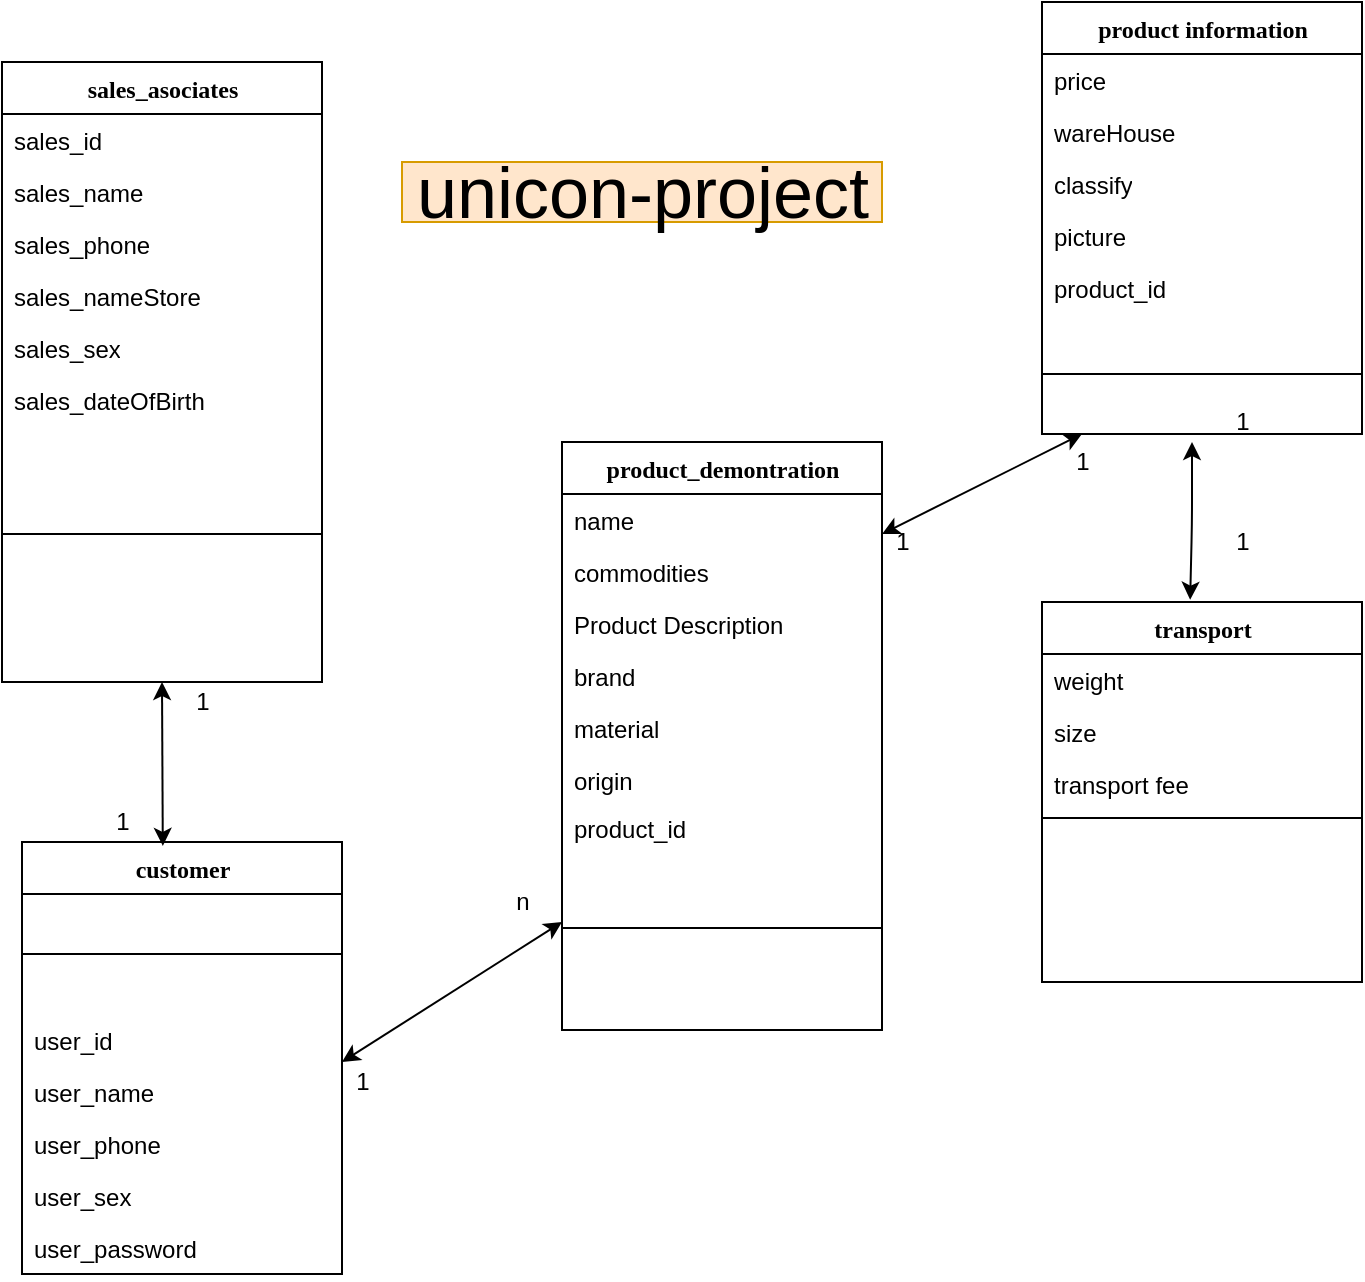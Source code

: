<mxfile version="13.10.1" type="github">
  <diagram name="Page-1" id="9f46799a-70d6-7492-0946-bef42562c5a5">
    <mxGraphModel dx="1038" dy="1435" grid="1" gridSize="10" guides="1" tooltips="1" connect="1" arrows="1" fold="1" page="1" pageScale="1" pageWidth="1100" pageHeight="850" background="#ffffff" math="0" shadow="0">
      <root>
        <mxCell id="0" />
        <mxCell id="1" parent="0" />
        <mxCell id="lLXj63jn0TfQNPXipLnm-31" value="" style="group" vertex="1" connectable="0" parent="1">
          <mxGeometry x="90" y="-110" width="680" height="636" as="geometry" />
        </mxCell>
        <mxCell id="lLXj63jn0TfQNPXipLnm-25" value="" style="group" vertex="1" connectable="0" parent="lLXj63jn0TfQNPXipLnm-31">
          <mxGeometry y="30" width="440" height="606" as="geometry" />
        </mxCell>
        <mxCell id="78961159f06e98e8-30" value="product_demontration" style="swimlane;html=1;fontStyle=1;align=center;verticalAlign=top;childLayout=stackLayout;horizontal=1;startSize=26;horizontalStack=0;resizeParent=1;resizeLast=0;collapsible=1;marginBottom=0;swimlaneFillColor=#ffffff;rounded=0;shadow=0;comic=0;labelBackgroundColor=none;strokeWidth=1;fillColor=none;fontFamily=Verdana;fontSize=12" parent="lLXj63jn0TfQNPXipLnm-25" vertex="1">
          <mxGeometry x="280" y="190" width="160" height="294" as="geometry">
            <mxRectangle x="330" y="-48" width="180" height="26" as="alternateBounds" />
          </mxGeometry>
        </mxCell>
        <mxCell id="lLXj63jn0TfQNPXipLnm-38" value="" style="group" vertex="1" connectable="0" parent="78961159f06e98e8-30">
          <mxGeometry y="26" width="160" height="256" as="geometry" />
        </mxCell>
        <mxCell id="78961159f06e98e8-31" value="name&lt;br&gt;" style="text;html=1;strokeColor=none;fillColor=none;align=left;verticalAlign=top;spacingLeft=4;spacingRight=4;whiteSpace=wrap;overflow=hidden;rotatable=0;points=[[0,0.5],[1,0.5]];portConstraint=eastwest;" parent="lLXj63jn0TfQNPXipLnm-38" vertex="1">
          <mxGeometry width="160" height="26" as="geometry" />
        </mxCell>
        <mxCell id="lLXj63jn0TfQNPXipLnm-1" value="commodities" style="text;html=1;strokeColor=none;fillColor=none;align=left;verticalAlign=top;spacingLeft=4;spacingRight=4;whiteSpace=wrap;overflow=hidden;rotatable=0;points=[[0,0.5],[1,0.5]];portConstraint=eastwest;" vertex="1" parent="lLXj63jn0TfQNPXipLnm-38">
          <mxGeometry y="26" width="160" height="26" as="geometry" />
        </mxCell>
        <mxCell id="78961159f06e98e8-32" value="Product Description" style="text;html=1;strokeColor=none;fillColor=none;align=left;verticalAlign=top;spacingLeft=4;spacingRight=4;whiteSpace=wrap;overflow=hidden;rotatable=0;points=[[0,0.5],[1,0.5]];portConstraint=eastwest;" parent="lLXj63jn0TfQNPXipLnm-38" vertex="1">
          <mxGeometry y="52" width="160" height="26" as="geometry" />
        </mxCell>
        <mxCell id="78961159f06e98e8-33" value="brand" style="text;html=1;strokeColor=none;fillColor=none;align=left;verticalAlign=top;spacingLeft=4;spacingRight=4;whiteSpace=wrap;overflow=hidden;rotatable=0;points=[[0,0.5],[1,0.5]];portConstraint=eastwest;" parent="lLXj63jn0TfQNPXipLnm-38" vertex="1">
          <mxGeometry y="78" width="160" height="26" as="geometry" />
        </mxCell>
        <mxCell id="78961159f06e98e8-34" value="material" style="text;html=1;strokeColor=none;fillColor=none;align=left;verticalAlign=top;spacingLeft=4;spacingRight=4;whiteSpace=wrap;overflow=hidden;rotatable=0;points=[[0,0.5],[1,0.5]];portConstraint=eastwest;" parent="lLXj63jn0TfQNPXipLnm-38" vertex="1">
          <mxGeometry y="104" width="160" height="26" as="geometry" />
        </mxCell>
        <mxCell id="78961159f06e98e8-36" value="origin" style="text;html=1;strokeColor=none;fillColor=none;align=left;verticalAlign=top;spacingLeft=4;spacingRight=4;whiteSpace=wrap;overflow=hidden;rotatable=0;points=[[0,0.5],[1,0.5]];portConstraint=eastwest;" parent="lLXj63jn0TfQNPXipLnm-38" vertex="1">
          <mxGeometry y="130" width="160" height="24" as="geometry" />
        </mxCell>
        <mxCell id="lLXj63jn0TfQNPXipLnm-6" value="product_id" style="text;html=1;strokeColor=none;fillColor=none;align=left;verticalAlign=top;spacingLeft=4;spacingRight=4;whiteSpace=wrap;overflow=hidden;rotatable=0;points=[[0,0.5],[1,0.5]];portConstraint=eastwest;" vertex="1" parent="lLXj63jn0TfQNPXipLnm-38">
          <mxGeometry y="154" width="160" height="24" as="geometry" />
        </mxCell>
        <mxCell id="78961159f06e98e8-38" value="" style="line;html=1;strokeWidth=1;fillColor=none;align=left;verticalAlign=middle;spacingTop=-1;spacingLeft=3;spacingRight=3;rotatable=0;labelPosition=right;points=[];portConstraint=eastwest;" parent="lLXj63jn0TfQNPXipLnm-38" vertex="1">
          <mxGeometry y="178" width="160" height="78" as="geometry" />
        </mxCell>
        <mxCell id="lLXj63jn0TfQNPXipLnm-20" value="" style="group" vertex="1" connectable="0" parent="lLXj63jn0TfQNPXipLnm-25">
          <mxGeometry width="170" height="606" as="geometry" />
        </mxCell>
        <mxCell id="78961159f06e98e8-17" value="sales_asociates" style="swimlane;html=1;fontStyle=1;align=center;verticalAlign=top;childLayout=stackLayout;horizontal=1;startSize=26;horizontalStack=0;resizeParent=1;resizeLast=0;collapsible=1;marginBottom=0;swimlaneFillColor=#ffffff;rounded=0;shadow=0;comic=0;labelBackgroundColor=none;strokeWidth=1;fillColor=none;fontFamily=Verdana;fontSize=12" parent="lLXj63jn0TfQNPXipLnm-20" vertex="1">
          <mxGeometry width="160" height="310" as="geometry" />
        </mxCell>
        <mxCell id="lLXj63jn0TfQNPXipLnm-37" value="" style="group" vertex="1" connectable="0" parent="78961159f06e98e8-17">
          <mxGeometry y="26" width="160" height="254" as="geometry" />
        </mxCell>
        <mxCell id="78961159f06e98e8-21" value="sales_id&lt;br&gt;" style="text;html=1;strokeColor=none;fillColor=none;align=left;verticalAlign=top;spacingLeft=4;spacingRight=4;whiteSpace=wrap;overflow=hidden;rotatable=0;points=[[0,0.5],[1,0.5]];portConstraint=eastwest;" parent="lLXj63jn0TfQNPXipLnm-37" vertex="1">
          <mxGeometry width="160" height="26" as="geometry" />
        </mxCell>
        <mxCell id="78961159f06e98e8-23" value="sales_name&lt;br&gt;" style="text;html=1;strokeColor=none;fillColor=none;align=left;verticalAlign=top;spacingLeft=4;spacingRight=4;whiteSpace=wrap;overflow=hidden;rotatable=0;points=[[0,0.5],[1,0.5]];portConstraint=eastwest;" parent="lLXj63jn0TfQNPXipLnm-37" vertex="1">
          <mxGeometry y="26" width="160" height="26" as="geometry" />
        </mxCell>
        <mxCell id="78961159f06e98e8-26" value="sales_phone&lt;br&gt;" style="text;html=1;strokeColor=none;fillColor=none;align=left;verticalAlign=top;spacingLeft=4;spacingRight=4;whiteSpace=wrap;overflow=hidden;rotatable=0;points=[[0,0.5],[1,0.5]];portConstraint=eastwest;" parent="lLXj63jn0TfQNPXipLnm-37" vertex="1">
          <mxGeometry y="52" width="160" height="26" as="geometry" />
        </mxCell>
        <mxCell id="78961159f06e98e8-24" value="sales_nameStore&lt;br&gt;" style="text;html=1;strokeColor=none;fillColor=none;align=left;verticalAlign=top;spacingLeft=4;spacingRight=4;whiteSpace=wrap;overflow=hidden;rotatable=0;points=[[0,0.5],[1,0.5]];portConstraint=eastwest;" parent="lLXj63jn0TfQNPXipLnm-37" vertex="1">
          <mxGeometry y="78" width="160" height="26" as="geometry" />
        </mxCell>
        <mxCell id="78961159f06e98e8-27" value="sales_sex" style="text;html=1;strokeColor=none;fillColor=none;align=left;verticalAlign=top;spacingLeft=4;spacingRight=4;whiteSpace=wrap;overflow=hidden;rotatable=0;points=[[0,0.5],[1,0.5]];portConstraint=eastwest;" parent="lLXj63jn0TfQNPXipLnm-37" vertex="1">
          <mxGeometry y="104" width="160" height="26" as="geometry" />
        </mxCell>
        <mxCell id="78961159f06e98e8-20" value="sales_dateOfBirth" style="text;html=1;strokeColor=none;fillColor=none;align=left;verticalAlign=top;spacingLeft=4;spacingRight=4;whiteSpace=wrap;overflow=hidden;rotatable=0;points=[[0,0.5],[1,0.5]];portConstraint=eastwest;" parent="lLXj63jn0TfQNPXipLnm-37" vertex="1">
          <mxGeometry y="130" width="160" height="36" as="geometry" />
        </mxCell>
        <mxCell id="78961159f06e98e8-19" value="" style="line;html=1;strokeWidth=1;fillColor=none;align=left;verticalAlign=middle;spacingTop=-1;spacingLeft=3;spacingRight=3;rotatable=0;labelPosition=right;points=[];portConstraint=eastwest;" parent="lLXj63jn0TfQNPXipLnm-37" vertex="1">
          <mxGeometry y="166" width="160" height="88" as="geometry" />
        </mxCell>
        <mxCell id="lLXj63jn0TfQNPXipLnm-8" value="customer" style="swimlane;html=1;fontStyle=1;align=center;verticalAlign=top;childLayout=stackLayout;horizontal=1;startSize=26;horizontalStack=0;resizeParent=1;resizeLast=0;collapsible=1;marginBottom=0;swimlaneFillColor=#ffffff;rounded=0;shadow=0;comic=0;labelBackgroundColor=none;strokeWidth=1;fillColor=none;fontFamily=Verdana;fontSize=12" vertex="1" parent="lLXj63jn0TfQNPXipLnm-20">
          <mxGeometry x="10" y="390" width="160" height="216" as="geometry" />
        </mxCell>
        <mxCell id="lLXj63jn0TfQNPXipLnm-14" value="" style="line;html=1;strokeWidth=1;fillColor=none;align=left;verticalAlign=middle;spacingTop=-1;spacingLeft=3;spacingRight=3;rotatable=0;labelPosition=right;points=[];portConstraint=eastwest;" vertex="1" parent="lLXj63jn0TfQNPXipLnm-8">
          <mxGeometry y="26" width="160" height="60" as="geometry" />
        </mxCell>
        <mxCell id="lLXj63jn0TfQNPXipLnm-39" value="" style="group" vertex="1" connectable="0" parent="lLXj63jn0TfQNPXipLnm-8">
          <mxGeometry y="86" width="160" height="130" as="geometry" />
        </mxCell>
        <mxCell id="lLXj63jn0TfQNPXipLnm-9" value="user_id" style="text;html=1;strokeColor=none;fillColor=none;align=left;verticalAlign=top;spacingLeft=4;spacingRight=4;whiteSpace=wrap;overflow=hidden;rotatable=0;points=[[0,0.5],[1,0.5]];portConstraint=eastwest;" vertex="1" parent="lLXj63jn0TfQNPXipLnm-39">
          <mxGeometry width="160" height="26" as="geometry" />
        </mxCell>
        <mxCell id="lLXj63jn0TfQNPXipLnm-10" value="user_name" style="text;html=1;strokeColor=none;fillColor=none;align=left;verticalAlign=top;spacingLeft=4;spacingRight=4;whiteSpace=wrap;overflow=hidden;rotatable=0;points=[[0,0.5],[1,0.5]];portConstraint=eastwest;" vertex="1" parent="lLXj63jn0TfQNPXipLnm-39">
          <mxGeometry y="26" width="160" height="26" as="geometry" />
        </mxCell>
        <mxCell id="lLXj63jn0TfQNPXipLnm-11" value="user_phone" style="text;html=1;strokeColor=none;fillColor=none;align=left;verticalAlign=top;spacingLeft=4;spacingRight=4;whiteSpace=wrap;overflow=hidden;rotatable=0;points=[[0,0.5],[1,0.5]];portConstraint=eastwest;" vertex="1" parent="lLXj63jn0TfQNPXipLnm-39">
          <mxGeometry y="52" width="160" height="26" as="geometry" />
        </mxCell>
        <mxCell id="lLXj63jn0TfQNPXipLnm-12" value="user_sex" style="text;html=1;strokeColor=none;fillColor=none;align=left;verticalAlign=top;spacingLeft=4;spacingRight=4;whiteSpace=wrap;overflow=hidden;rotatable=0;points=[[0,0.5],[1,0.5]];portConstraint=eastwest;" vertex="1" parent="lLXj63jn0TfQNPXipLnm-39">
          <mxGeometry y="78" width="160" height="26" as="geometry" />
        </mxCell>
        <mxCell id="lLXj63jn0TfQNPXipLnm-13" value="user_password" style="text;html=1;strokeColor=none;fillColor=none;align=left;verticalAlign=top;spacingLeft=4;spacingRight=4;whiteSpace=wrap;overflow=hidden;rotatable=0;points=[[0,0.5],[1,0.5]];portConstraint=eastwest;" vertex="1" parent="lLXj63jn0TfQNPXipLnm-39">
          <mxGeometry y="104" width="160" height="26" as="geometry" />
        </mxCell>
        <mxCell id="lLXj63jn0TfQNPXipLnm-17" value="" style="endArrow=classic;startArrow=classic;html=1;entryX=0.5;entryY=1;entryDx=0;entryDy=0;exitX=0.44;exitY=0.009;exitDx=0;exitDy=0;exitPerimeter=0;" edge="1" parent="lLXj63jn0TfQNPXipLnm-20" source="lLXj63jn0TfQNPXipLnm-8" target="78961159f06e98e8-17">
          <mxGeometry width="50" height="50" relative="1" as="geometry">
            <mxPoint x="30" y="400" as="sourcePoint" />
            <mxPoint x="80" y="350" as="targetPoint" />
          </mxGeometry>
        </mxCell>
        <mxCell id="lLXj63jn0TfQNPXipLnm-18" value="1" style="text;html=1;align=center;verticalAlign=middle;resizable=0;points=[];autosize=1;" vertex="1" parent="lLXj63jn0TfQNPXipLnm-20">
          <mxGeometry x="50" y="370" width="20" height="20" as="geometry" />
        </mxCell>
        <mxCell id="lLXj63jn0TfQNPXipLnm-19" value="1" style="text;html=1;align=center;verticalAlign=middle;resizable=0;points=[];autosize=1;" vertex="1" parent="lLXj63jn0TfQNPXipLnm-20">
          <mxGeometry x="90" y="310" width="20" height="20" as="geometry" />
        </mxCell>
        <mxCell id="lLXj63jn0TfQNPXipLnm-22" value="" style="endArrow=classic;startArrow=classic;html=1;" edge="1" parent="lLXj63jn0TfQNPXipLnm-25">
          <mxGeometry width="50" height="50" relative="1" as="geometry">
            <mxPoint x="170" y="500" as="sourcePoint" />
            <mxPoint x="280" y="430" as="targetPoint" />
          </mxGeometry>
        </mxCell>
        <mxCell id="lLXj63jn0TfQNPXipLnm-23" value="1" style="text;html=1;align=center;verticalAlign=middle;resizable=0;points=[];autosize=1;" vertex="1" parent="lLXj63jn0TfQNPXipLnm-25">
          <mxGeometry x="170" y="500" width="20" height="20" as="geometry" />
        </mxCell>
        <mxCell id="lLXj63jn0TfQNPXipLnm-24" value="n" style="text;html=1;align=center;verticalAlign=middle;resizable=0;points=[];autosize=1;" vertex="1" parent="lLXj63jn0TfQNPXipLnm-25">
          <mxGeometry x="250" y="410" width="20" height="20" as="geometry" />
        </mxCell>
        <mxCell id="lLXj63jn0TfQNPXipLnm-3" value="&lt;font style=&quot;font-size: 36px&quot;&gt;unicon-project&lt;/font&gt;" style="text;html=1;align=center;verticalAlign=middle;resizable=0;points=[];autosize=1;fillColor=#ffe6cc;strokeColor=#d79b00;" vertex="1" parent="lLXj63jn0TfQNPXipLnm-25">
          <mxGeometry x="200" y="50" width="240" height="30" as="geometry" />
        </mxCell>
        <mxCell id="lLXj63jn0TfQNPXipLnm-26" value="" style="endArrow=classic;startArrow=classic;html=1;" edge="1" parent="lLXj63jn0TfQNPXipLnm-31" target="78961159f06e98e8-51">
          <mxGeometry width="50" height="50" relative="1" as="geometry">
            <mxPoint x="440" y="266" as="sourcePoint" />
            <mxPoint x="490" y="216" as="targetPoint" />
          </mxGeometry>
        </mxCell>
        <mxCell id="lLXj63jn0TfQNPXipLnm-27" value="1" style="text;html=1;align=center;verticalAlign=middle;resizable=0;points=[];autosize=1;" vertex="1" parent="lLXj63jn0TfQNPXipLnm-31">
          <mxGeometry x="440" y="260" width="20" height="20" as="geometry" />
        </mxCell>
        <mxCell id="lLXj63jn0TfQNPXipLnm-28" value="1" style="text;html=1;align=center;verticalAlign=middle;resizable=0;points=[];autosize=1;" vertex="1" parent="lLXj63jn0TfQNPXipLnm-31">
          <mxGeometry x="530" y="220" width="20" height="20" as="geometry" />
        </mxCell>
        <mxCell id="lLXj63jn0TfQNPXipLnm-35" value="" style="group" vertex="1" connectable="0" parent="lLXj63jn0TfQNPXipLnm-31">
          <mxGeometry x="520" width="160" height="490" as="geometry" />
        </mxCell>
        <mxCell id="78961159f06e98e8-43" value="product information" style="swimlane;html=1;fontStyle=1;align=center;verticalAlign=top;childLayout=stackLayout;horizontal=1;startSize=26;horizontalStack=0;resizeParent=1;resizeLast=0;collapsible=1;marginBottom=0;swimlaneFillColor=#ffffff;rounded=0;shadow=0;comic=0;labelBackgroundColor=none;strokeWidth=1;fillColor=none;fontFamily=Verdana;fontSize=12" parent="lLXj63jn0TfQNPXipLnm-35" vertex="1">
          <mxGeometry width="160" height="216" as="geometry" />
        </mxCell>
        <mxCell id="lLXj63jn0TfQNPXipLnm-36" value="" style="group" vertex="1" connectable="0" parent="78961159f06e98e8-43">
          <mxGeometry y="26" width="160" height="190" as="geometry" />
        </mxCell>
        <mxCell id="78961159f06e98e8-44" value="price" style="text;html=1;strokeColor=none;fillColor=none;align=left;verticalAlign=top;spacingLeft=4;spacingRight=4;whiteSpace=wrap;overflow=hidden;rotatable=0;points=[[0,0.5],[1,0.5]];portConstraint=eastwest;" parent="lLXj63jn0TfQNPXipLnm-36" vertex="1">
          <mxGeometry width="160" height="26" as="geometry" />
        </mxCell>
        <mxCell id="78961159f06e98e8-45" value="wareHouse" style="text;html=1;strokeColor=none;fillColor=none;align=left;verticalAlign=top;spacingLeft=4;spacingRight=4;whiteSpace=wrap;overflow=hidden;rotatable=0;points=[[0,0.5],[1,0.5]];portConstraint=eastwest;" parent="lLXj63jn0TfQNPXipLnm-36" vertex="1">
          <mxGeometry y="26" width="160" height="26" as="geometry" />
        </mxCell>
        <mxCell id="78961159f06e98e8-49" value="classify" style="text;html=1;strokeColor=none;fillColor=none;align=left;verticalAlign=top;spacingLeft=4;spacingRight=4;whiteSpace=wrap;overflow=hidden;rotatable=0;points=[[0,0.5],[1,0.5]];portConstraint=eastwest;" parent="lLXj63jn0TfQNPXipLnm-36" vertex="1">
          <mxGeometry y="52" width="160" height="26" as="geometry" />
        </mxCell>
        <mxCell id="78961159f06e98e8-50" value="picture" style="text;html=1;strokeColor=none;fillColor=none;align=left;verticalAlign=top;spacingLeft=4;spacingRight=4;whiteSpace=wrap;overflow=hidden;rotatable=0;points=[[0,0.5],[1,0.5]];portConstraint=eastwest;" parent="lLXj63jn0TfQNPXipLnm-36" vertex="1">
          <mxGeometry y="78" width="160" height="26" as="geometry" />
        </mxCell>
        <mxCell id="lLXj63jn0TfQNPXipLnm-7" value="product_id" style="text;html=1;strokeColor=none;fillColor=none;align=left;verticalAlign=top;spacingLeft=4;spacingRight=4;whiteSpace=wrap;overflow=hidden;rotatable=0;points=[[0,0.5],[1,0.5]];portConstraint=eastwest;" vertex="1" parent="lLXj63jn0TfQNPXipLnm-36">
          <mxGeometry y="104" width="160" height="26" as="geometry" />
        </mxCell>
        <mxCell id="78961159f06e98e8-51" value="" style="line;html=1;strokeWidth=1;fillColor=none;align=left;verticalAlign=middle;spacingTop=-1;spacingLeft=3;spacingRight=3;rotatable=0;labelPosition=right;points=[];portConstraint=eastwest;" parent="lLXj63jn0TfQNPXipLnm-36" vertex="1">
          <mxGeometry y="130" width="160" height="60" as="geometry" />
        </mxCell>
        <mxCell id="78961159f06e98e8-56" value="transport" style="swimlane;html=1;fontStyle=1;align=center;verticalAlign=top;childLayout=stackLayout;horizontal=1;startSize=26;horizontalStack=0;resizeParent=1;resizeLast=0;collapsible=1;marginBottom=0;swimlaneFillColor=#ffffff;rounded=0;shadow=0;comic=0;labelBackgroundColor=none;strokeWidth=1;fillColor=none;fontFamily=Verdana;fontSize=12" parent="lLXj63jn0TfQNPXipLnm-35" vertex="1">
          <mxGeometry y="300" width="160" height="190" as="geometry" />
        </mxCell>
        <mxCell id="78961159f06e98e8-57" value="weight" style="text;html=1;strokeColor=none;fillColor=none;align=left;verticalAlign=top;spacingLeft=4;spacingRight=4;whiteSpace=wrap;overflow=hidden;rotatable=0;points=[[0,0.5],[1,0.5]];portConstraint=eastwest;" parent="78961159f06e98e8-56" vertex="1">
          <mxGeometry y="26" width="160" height="26" as="geometry" />
        </mxCell>
        <mxCell id="78961159f06e98e8-58" value="size" style="text;html=1;strokeColor=none;fillColor=none;align=left;verticalAlign=top;spacingLeft=4;spacingRight=4;whiteSpace=wrap;overflow=hidden;rotatable=0;points=[[0,0.5],[1,0.5]];portConstraint=eastwest;" parent="78961159f06e98e8-56" vertex="1">
          <mxGeometry y="52" width="160" height="26" as="geometry" />
        </mxCell>
        <mxCell id="78961159f06e98e8-59" value="transport fee" style="text;html=1;strokeColor=none;fillColor=none;align=left;verticalAlign=top;spacingLeft=4;spacingRight=4;whiteSpace=wrap;overflow=hidden;rotatable=0;points=[[0,0.5],[1,0.5]];portConstraint=eastwest;" parent="78961159f06e98e8-56" vertex="1">
          <mxGeometry y="78" width="160" height="26" as="geometry" />
        </mxCell>
        <mxCell id="78961159f06e98e8-64" value="" style="line;html=1;strokeWidth=1;fillColor=none;align=left;verticalAlign=middle;spacingTop=-1;spacingLeft=3;spacingRight=3;rotatable=0;labelPosition=right;points=[];portConstraint=eastwest;" parent="78961159f06e98e8-56" vertex="1">
          <mxGeometry y="104" width="160" height="8" as="geometry" />
        </mxCell>
        <mxCell id="lLXj63jn0TfQNPXipLnm-32" value="" style="endArrow=classic;startArrow=classic;html=1;exitX=0.463;exitY=-0.006;exitDx=0;exitDy=0;exitPerimeter=0;" edge="1" parent="lLXj63jn0TfQNPXipLnm-35" source="78961159f06e98e8-56">
          <mxGeometry width="50" height="50" relative="1" as="geometry">
            <mxPoint x="55" y="280" as="sourcePoint" />
            <mxPoint x="75" y="220" as="targetPoint" />
            <Array as="points">
              <mxPoint x="75" y="260" />
            </Array>
          </mxGeometry>
        </mxCell>
        <mxCell id="lLXj63jn0TfQNPXipLnm-33" value="1" style="text;html=1;align=center;verticalAlign=middle;resizable=0;points=[];autosize=1;" vertex="1" parent="1">
          <mxGeometry x="700" y="90" width="20" height="20" as="geometry" />
        </mxCell>
        <mxCell id="lLXj63jn0TfQNPXipLnm-34" value="1" style="text;html=1;align=center;verticalAlign=middle;resizable=0;points=[];autosize=1;" vertex="1" parent="1">
          <mxGeometry x="700" y="150" width="20" height="20" as="geometry" />
        </mxCell>
      </root>
    </mxGraphModel>
  </diagram>
</mxfile>
